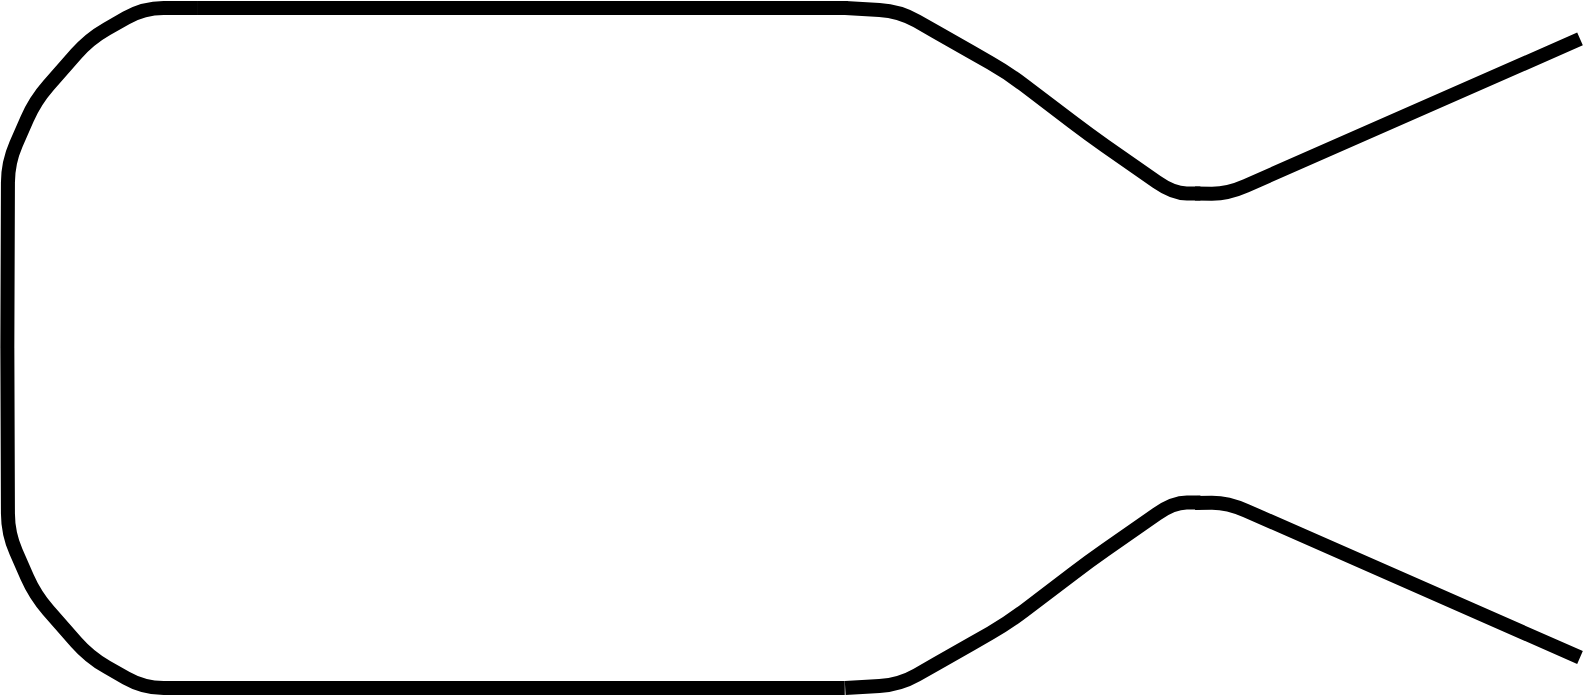 <mxfile>
    <diagram id="MKSS10feAS_6Tw4_NhsG" name="Page-1">
        <mxGraphModel dx="2408" dy="1564" grid="1" gridSize="10" guides="1" tooltips="1" connect="1" arrows="1" fold="1" page="1" pageScale="1" pageWidth="850" pageHeight="1100" math="1" shadow="0">
            <root>
                <mxCell id="0"/>
                <mxCell id="1" parent="0"/>
                <mxCell id="86" value="" style="group;fillColor=none;" parent="1" vertex="1" connectable="0">
                    <mxGeometry x="-100" y="330" width="609.76" height="340" as="geometry"/>
                </mxCell>
                <mxCell id="27" value="" style="endArrow=none;html=1;strokeWidth=7;entryX=0.085;entryY=0.48;entryDx=0;entryDy=0;entryPerimeter=0;" parent="86" edge="1">
                    <mxGeometry width="50" height="50" relative="1" as="geometry">
                        <mxPoint x="94.902" as="sourcePoint"/>
                        <mxPoint x="-0.332" y="170" as="targetPoint"/>
                        <Array as="points">
                            <mxPoint x="67.787"/>
                            <mxPoint x="40.672" y="15.455"/>
                            <mxPoint x="13.557" y="46.364"/>
                            <mxPoint y="77.273"/>
                        </Array>
                    </mxGeometry>
                </mxCell>
                <mxCell id="28" value="" style="endArrow=none;html=1;strokeWidth=7;entryX=0.526;entryY=0.187;entryDx=0;entryDy=0;entryPerimeter=0;exitX=0.185;exitY=0.187;exitDx=0;exitDy=0;exitPerimeter=0;" parent="86" edge="1">
                    <mxGeometry width="50" height="50" relative="1" as="geometry">
                        <mxPoint x="94.577" as="sourcePoint"/>
                        <mxPoint x="419.956" as="targetPoint"/>
                    </mxGeometry>
                </mxCell>
                <mxCell id="31" value="" style="endArrow=none;html=1;strokeWidth=7;entryX=0.711;entryY=0.613;entryDx=0;entryDy=0;entryPerimeter=0;exitX=0.185;exitY=0.187;exitDx=0;exitDy=0;exitPerimeter=0;" parent="86" edge="1">
                    <mxGeometry width="50" height="50" relative="1" as="geometry">
                        <mxPoint x="418.6" as="sourcePoint"/>
                        <mxPoint x="596.203" y="92.727" as="targetPoint"/>
                        <Array as="points">
                            <mxPoint x="445.701" y="1.545"/>
                            <mxPoint x="472.816" y="17.0"/>
                            <mxPoint x="499.931" y="32.455"/>
                            <mxPoint x="540.603" y="63.364"/>
                            <mxPoint x="582.645" y="92.727"/>
                        </Array>
                    </mxGeometry>
                </mxCell>
                <mxCell id="34" value="" style="endArrow=none;html=1;strokeWidth=7;entryX=0.925;entryY=0.747;entryDx=0;entryDy=0;entryPerimeter=0;" parent="86" edge="1">
                    <mxGeometry width="50" height="50" relative="1" as="geometry">
                        <mxPoint x="593.491" y="92.727" as="sourcePoint"/>
                        <mxPoint x="786.007" y="15.455" as="targetPoint"/>
                        <Array as="points">
                            <mxPoint x="609.76" y="92.92"/>
                        </Array>
                    </mxGeometry>
                </mxCell>
                <mxCell id="35" value="" style="endArrow=none;html=1;strokeWidth=7;entryX=0.085;entryY=0.48;entryDx=0;entryDy=0;entryPerimeter=0;" parent="86" edge="1">
                    <mxGeometry width="50" height="50" relative="1" as="geometry">
                        <mxPoint x="94.902" y="340" as="sourcePoint"/>
                        <mxPoint x="-0.325" y="170" as="targetPoint"/>
                        <Array as="points">
                            <mxPoint x="67.787" y="340"/>
                            <mxPoint x="40.672" y="324.545"/>
                            <mxPoint x="13.557" y="293.636"/>
                            <mxPoint y="262.727"/>
                        </Array>
                    </mxGeometry>
                </mxCell>
                <mxCell id="37" value="" style="endArrow=none;html=1;strokeWidth=7;entryX=0.711;entryY=0.613;entryDx=0;entryDy=0;entryPerimeter=0;exitX=0.185;exitY=0.187;exitDx=0;exitDy=0;exitPerimeter=0;" parent="86" edge="1">
                    <mxGeometry width="50" height="50" relative="1" as="geometry">
                        <mxPoint x="418.6" y="340" as="sourcePoint"/>
                        <mxPoint x="596.203" y="247.273" as="targetPoint"/>
                        <Array as="points">
                            <mxPoint x="445.701" y="338.455"/>
                            <mxPoint x="472.816" y="323.0"/>
                            <mxPoint x="499.931" y="307.545"/>
                            <mxPoint x="540.603" y="276.636"/>
                            <mxPoint x="582.645" y="247.273"/>
                        </Array>
                    </mxGeometry>
                </mxCell>
                <mxCell id="38" value="" style="endArrow=none;html=1;strokeWidth=7;entryX=0.925;entryY=0.747;entryDx=0;entryDy=0;entryPerimeter=0;" parent="86" edge="1">
                    <mxGeometry width="50" height="50" relative="1" as="geometry">
                        <mxPoint x="593.491" y="247.466" as="sourcePoint"/>
                        <mxPoint x="786.007" y="324.739" as="targetPoint"/>
                        <Array as="points">
                            <mxPoint x="609.76" y="247.273"/>
                        </Array>
                    </mxGeometry>
                </mxCell>
                <mxCell id="80" value="" style="endArrow=none;html=1;strokeWidth=7;entryX=0.526;entryY=0.187;entryDx=0;entryDy=0;entryPerimeter=0;exitX=0.185;exitY=0.187;exitDx=0;exitDy=0;exitPerimeter=0;" parent="86" edge="1">
                    <mxGeometry width="50" height="50" relative="1" as="geometry">
                        <mxPoint x="92.997" y="340" as="sourcePoint"/>
                        <mxPoint x="418.376" y="340" as="targetPoint"/>
                    </mxGeometry>
                </mxCell>
            </root>
        </mxGraphModel>
    </diagram>
</mxfile>